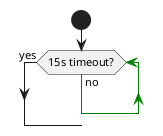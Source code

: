 {
  "sha1": "j6p0avvi4635g7xtpl608dtntuxgppi",
  "insertion": {
    "when": "2024-06-03T18:59:31.544Z",
    "user": "plantuml@gmail.com"
  }
}
@startuml
start
while(15s timeout?) is (no)
    -[#green]->
endwhile (yes)
@enduml
